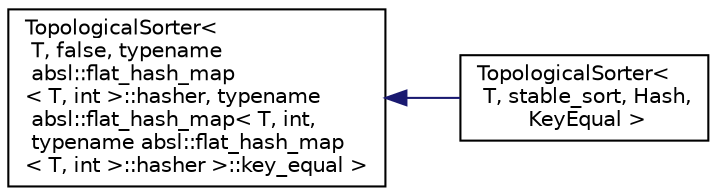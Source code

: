 digraph "Graphical Class Hierarchy"
{
 // LATEX_PDF_SIZE
  edge [fontname="Helvetica",fontsize="10",labelfontname="Helvetica",labelfontsize="10"];
  node [fontname="Helvetica",fontsize="10",shape=record];
  rankdir="LR";
  Node0 [label="TopologicalSorter\<\l T, false, typename\l absl::flat_hash_map\l\< T, int \>::hasher, typename\l absl::flat_hash_map\< T, int,\l typename absl::flat_hash_map\l\< T, int \>::hasher \>::key_equal \>",height=0.2,width=0.4,color="black", fillcolor="white", style="filled",URL="$classutil_1_1_topological_sorter.html",tooltip=" "];
  Node0 -> Node1 [dir="back",color="midnightblue",fontsize="10",style="solid",fontname="Helvetica"];
  Node1 [label="TopologicalSorter\<\l T, stable_sort, Hash,\l KeyEqual \>",height=0.2,width=0.4,color="black", fillcolor="white", style="filled",URL="$class_topological_sorter.html",tooltip=" "];
}
